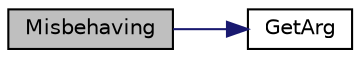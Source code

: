 digraph "Misbehaving"
{
  edge [fontname="Helvetica",fontsize="10",labelfontname="Helvetica",labelfontsize="10"];
  node [fontname="Helvetica",fontsize="10",shape=record];
  rankdir="LR";
  Node2671 [label="Misbehaving",height=0.2,width=0.4,color="black", fillcolor="grey75", style="filled", fontcolor="black"];
  Node2671 -> Node2672 [color="midnightblue",fontsize="10",style="solid",fontname="Helvetica"];
  Node2672 [label="GetArg",height=0.2,width=0.4,color="black", fillcolor="white", style="filled",URL="$df/d2d/util_8cpp.html#a24f685720bf40370e5bd2a192ad50cd8",tooltip="Return string argument or default value. "];
}
